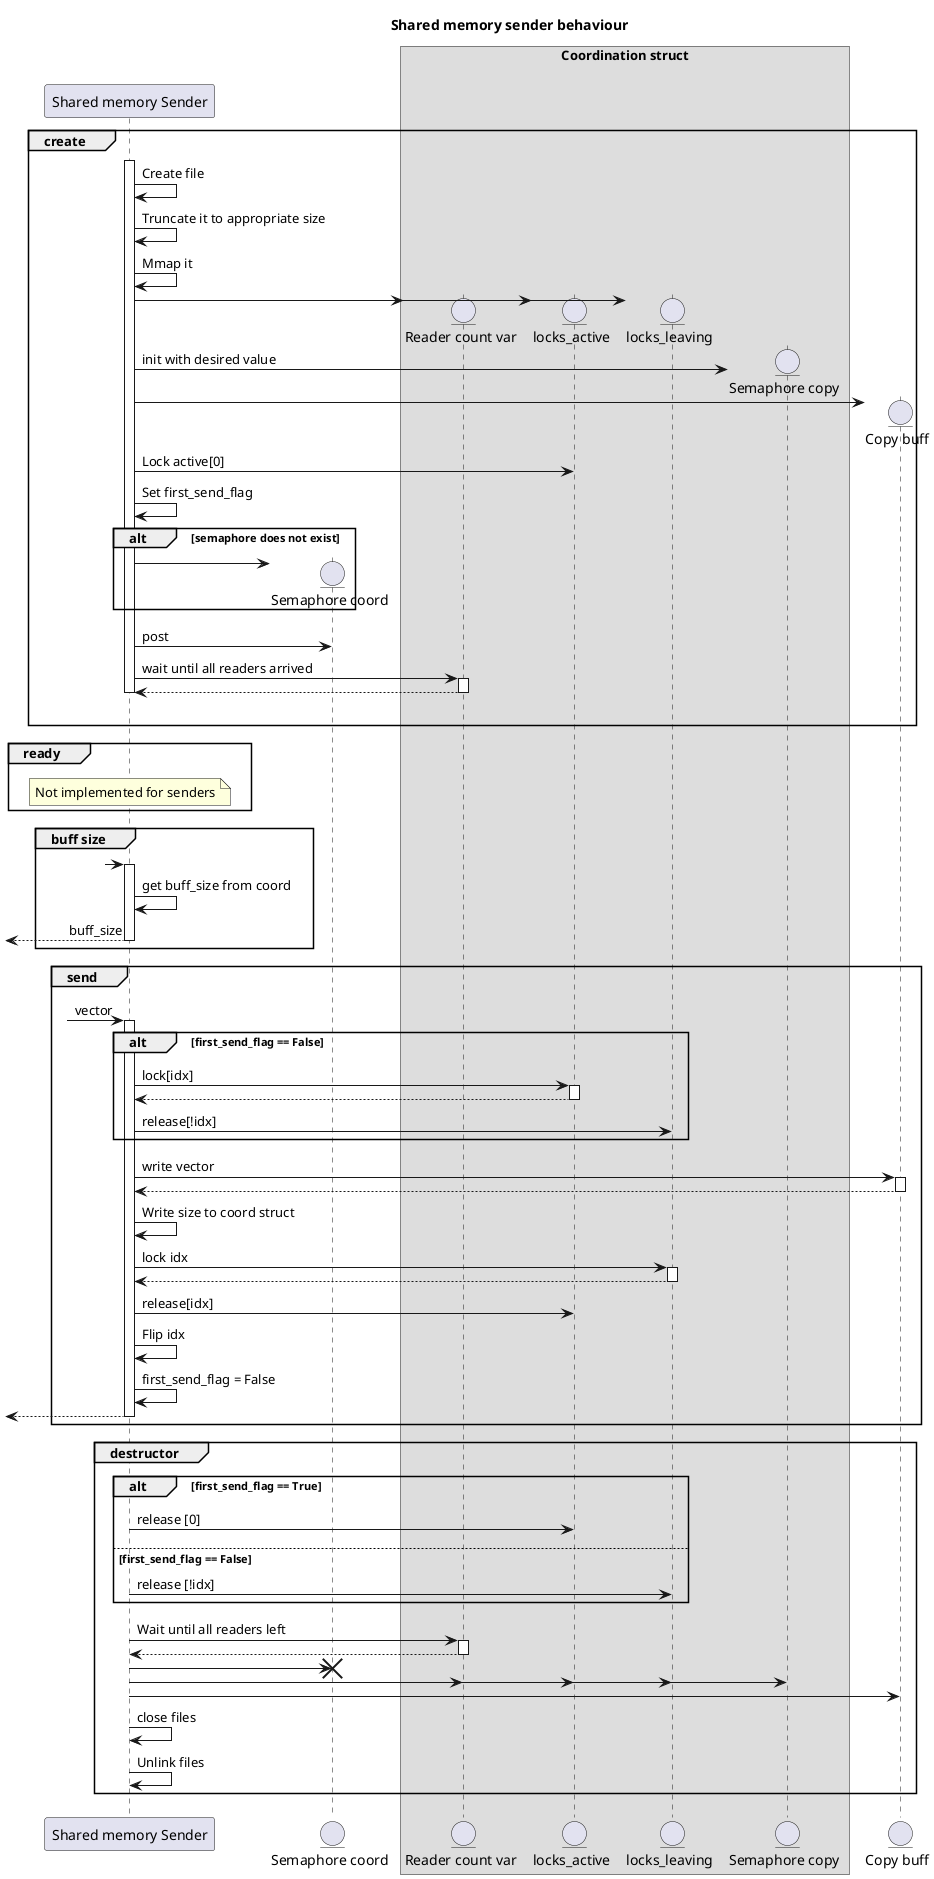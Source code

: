 'https://www.planttext.com/?text=ZLN1Rjim3BthAvWSTaXGO6S3xHeawCaTXhf33qKHg3QT29KjGvBJfkZ7Zv8LsMg3OXSZ91_9nqVQkJQMQzit4efzipNOLgZPhDDyrt2mgDx1wXuPOrPOYJ0lzbnZ1GqsIXzXmCCpxlb1g5xF6Uked2X5nrlx6Lruz1ouWQ9Ws5B98s6muTrUQOHIALqDuTlrXZshDvYldK-qt0hLWY4kfPt7r3lahdsfUcfsu4FfkyrT14XLlfWjBwque0_cgqynYSIytGt1_2ofxdZYz8VY5H2lY5jJ59xxklOGXs0xhVeEIetS8WFmpUcd6nde0HTNzCnWxG5G2uc9_rxtRUaYme9LmBjEgquBvp7YFSNU4ad2HH-DlbYGzIFO-IerSs-6V2AxM6GWMchqAkmUAZJ2RUl0PJ_syJ2oeYDVPP2JTiDa-FZpAU5KeAMXjB7-cBQrv3kdWhHqB2TDAuK6McK1tuHnz2UaDhuRfKwPRZBeb4a6NIupUEN4dNOl93MGeFqv6E1Q4p5NGAFjTKi_AaptyF7nuNR9JkjogKT6b13KWKxAJVAR28gcazZGjacNMkbmy2RaifZlJk2qdryNLqMnN2Qgx4WLXzaw3DHQDSErHuvZTAmzb3Q35g5g1WSihT91qqzAm-Kbt71fSA9fld9PxjeVHVNsv2DHbmZACtBIos3mSHPWqntG5NZ1jI258eDOPXpqmIFyb7IzViRmseu7b9y80NNwMiOTs8bBe9Aqk96Y2vcZyuiGKOTGVTpOH5iwUS_jEptlTP_A6Td1SFj8VVvh4Vaayvp8uQeVpb-rnDgUqPnUZjbiMi9RunSWDVF4TD-0IN9gELLBgSpmZJA9_syhHViI0cw4QthGdyW_
@startuml Shm_sender
!pragma teoz true


title "Shared memory sender behaviour"

participant "Shared memory Sender" as SS
entity "Semaphore coord" as SMCD
box "Coordination struct"
entity "Reader count var" as RDR
entity "locks_active" as LA
entity "locks_leaving" as LL
entity "Semaphore copy" as SMCP
end box
entity "Copy buff" as MCP

group create
  activate SS
  SS -> SS: Create file
  SS -> SS: Truncate it to appropriate size
  SS -> SS: Mmap it
  SS -> RDR**
  & SS -> LA**
  & SS -> LL**
  SS -> SMCP**: init with desired value
  SS -> MCP**
  
  SS -> LA: Lock active[0]
  SS -> SS: Set first_send_flag
  alt semaphore does not exist
    SS -> SMCD**
  end
  SS -> SMCD: post
  SS -> RDR++: wait until all readers arrived
  return
  deactivate SS
  |||
end


group ready
note over SS: Not implemented for senders
end






group buff size
  ?->SS++
  SS -> SS: get buff_size from coord
  return buff_size
end





group send
  ?->SS++: vector
  alt first_send_flag == False
    SS -> LA++: lock[idx]
    return
    SS -> LL: release[!idx]
  end
  SS -> MCP++: write vector
  return
  SS -> SS: Write size to coord struct
  SS -> LL++: lock idx
  return
  SS -> LA: release[idx]
  
  SS -> SS: Flip idx
  SS -> SS: first_send_flag = False
  return
end











group destructor
  alt first_send_flag == True
    SS -> LA: release [0]
  else first_send_flag == False
    SS -> LL: release [!idx]
  end
  SS -> RDR++: Wait until all readers left
  return
  SS -> SMCD!!
  SS -> RDR!!
  & SS -> LA!!
  & SS -> LL!!
  & SS -> SMCP!!
  SS -> MCP!!
  SS -> SS: close files
  SS -> SS: Unlink files
end
@enduml